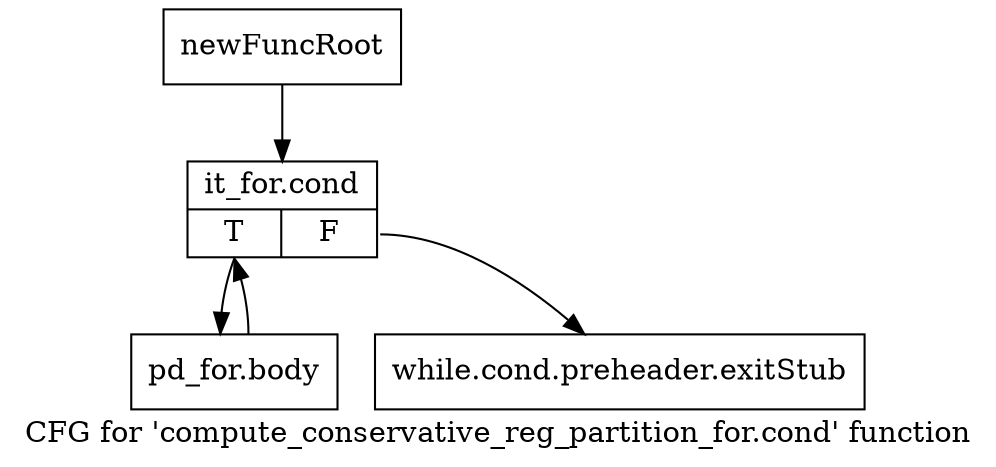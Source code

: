 digraph "CFG for 'compute_conservative_reg_partition_for.cond' function" {
	label="CFG for 'compute_conservative_reg_partition_for.cond' function";

	Node0xc2d3d80 [shape=record,label="{newFuncRoot}"];
	Node0xc2d3d80 -> Node0xc2d3e20;
	Node0xc2d3dd0 [shape=record,label="{while.cond.preheader.exitStub}"];
	Node0xc2d3e20 [shape=record,label="{it_for.cond|{<s0>T|<s1>F}}"];
	Node0xc2d3e20:s0 -> Node0xc2d3e70;
	Node0xc2d3e20:s1 -> Node0xc2d3dd0;
	Node0xc2d3e70 [shape=record,label="{pd_for.body}"];
	Node0xc2d3e70 -> Node0xc2d3e20;
}
